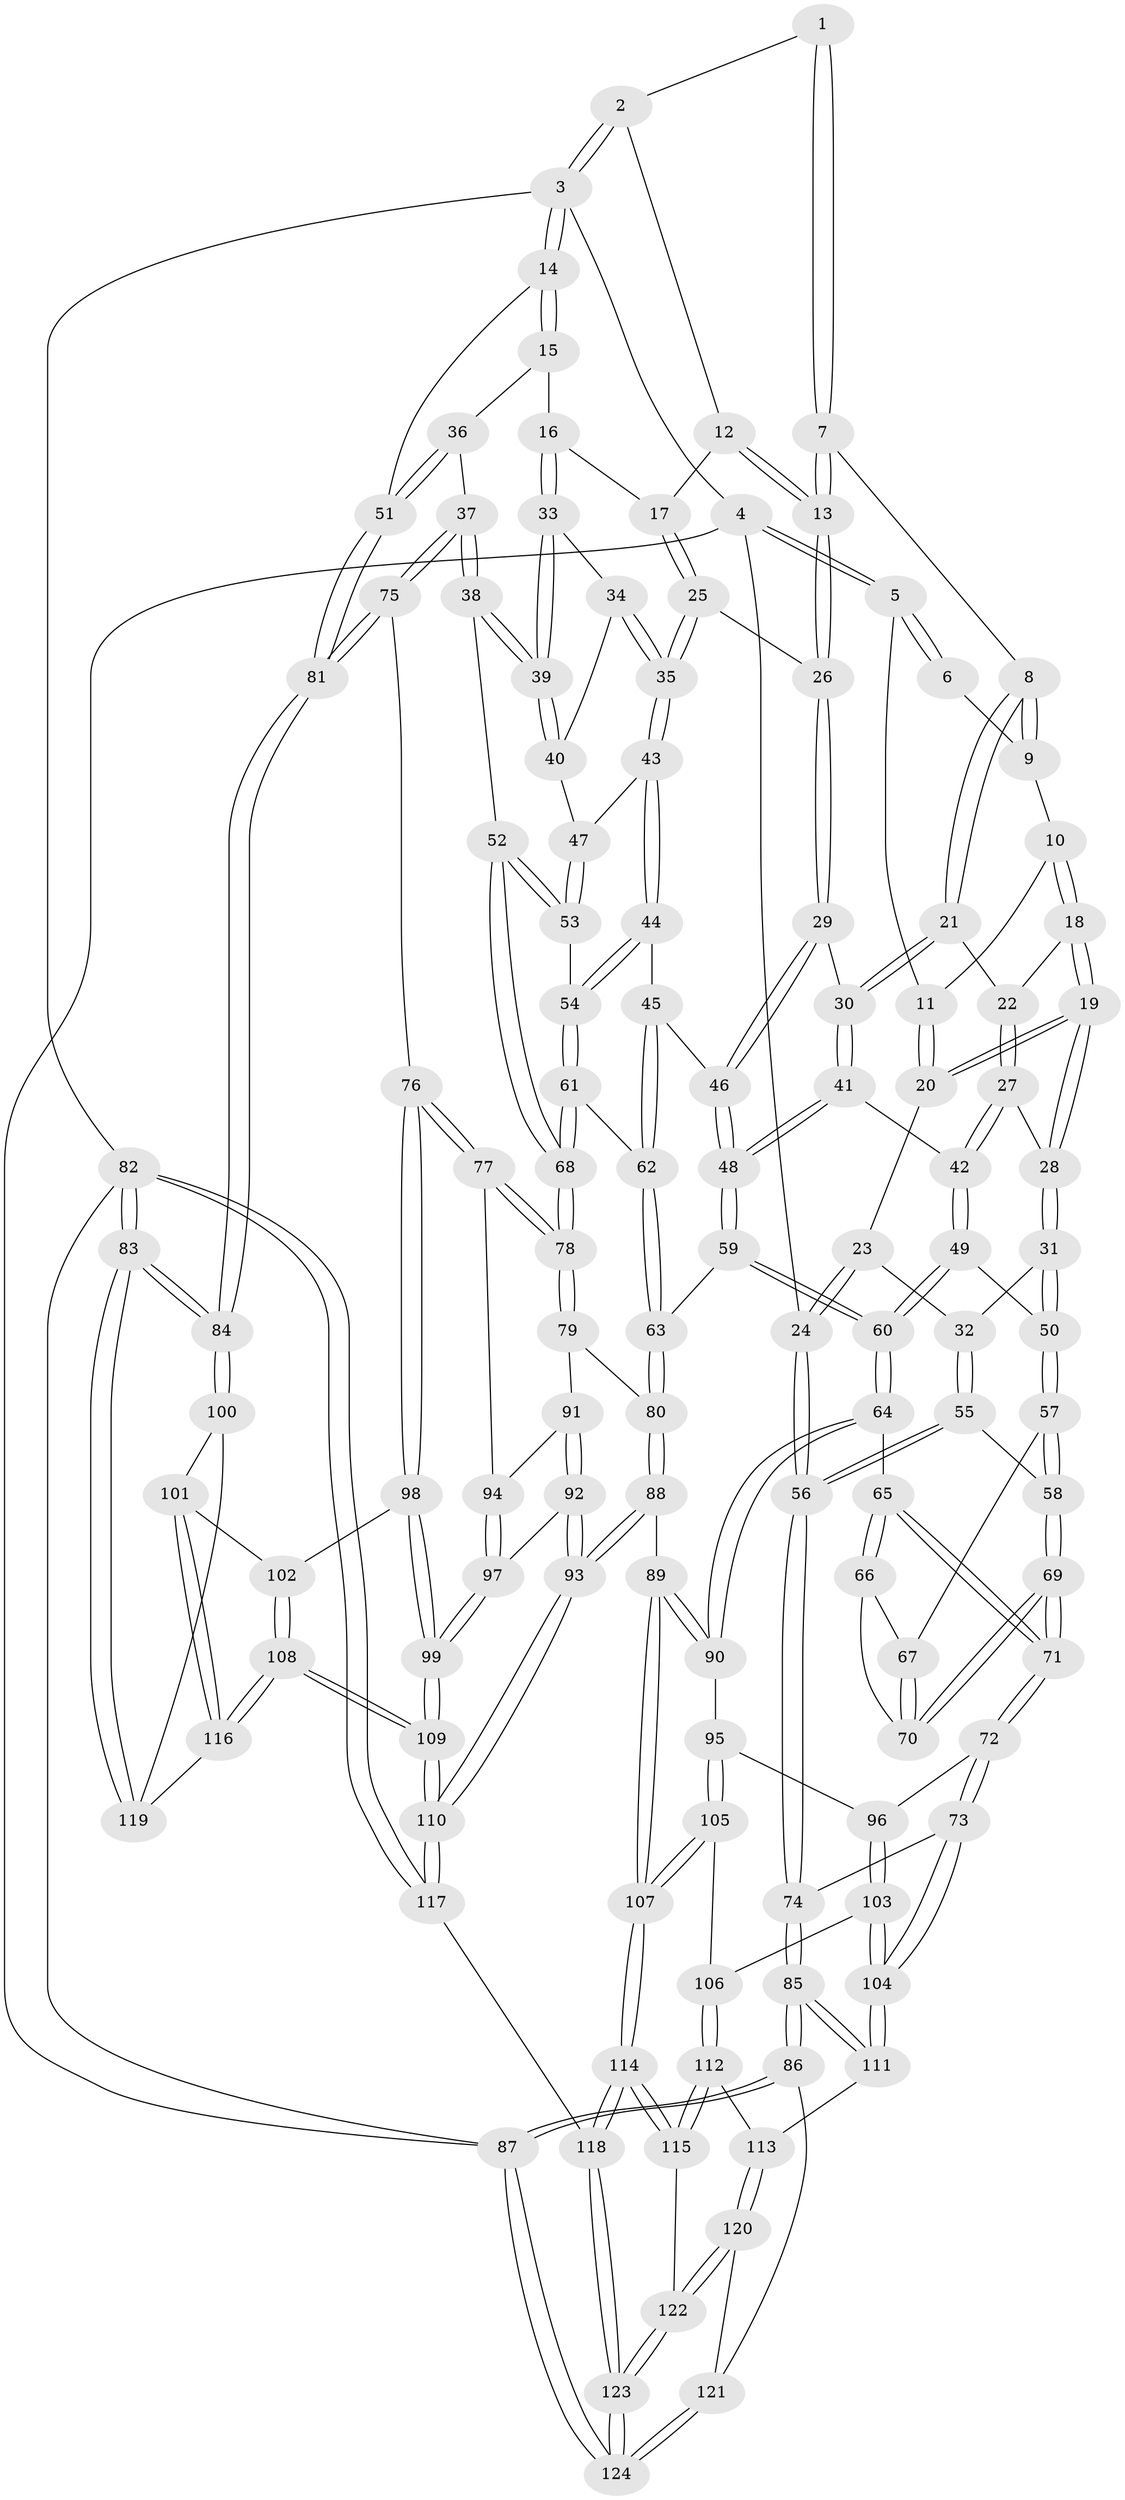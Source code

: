 // Generated by graph-tools (version 1.1) at 2025/16/03/09/25 04:16:48]
// undirected, 124 vertices, 307 edges
graph export_dot {
graph [start="1"]
  node [color=gray90,style=filled];
  1 [pos="+0.4576589664473576+0"];
  2 [pos="+0.7947381138572767+0"];
  3 [pos="+1+0"];
  4 [pos="+0+0"];
  5 [pos="+0+0"];
  6 [pos="+0.29805325882300837+0"];
  7 [pos="+0.48980885529042545+0.028037333556768386"];
  8 [pos="+0.3988308442450284+0.10976101295600028"];
  9 [pos="+0.3027352617180338+0"];
  10 [pos="+0.23568299245161148+0.0814999948037142"];
  11 [pos="+0.1674425397565585+0.0882140911079778"];
  12 [pos="+0.7637078021926483+0"];
  13 [pos="+0.6155588076864058+0.11257528817727637"];
  14 [pos="+1+0"];
  15 [pos="+0.8658347536954788+0.14356873606916187"];
  16 [pos="+0.8527122730596494+0.13837615174040171"];
  17 [pos="+0.8313784018936581+0.09525519897809946"];
  18 [pos="+0.24982998178596025+0.10450794707417548"];
  19 [pos="+0.21189813073175542+0.2023425798270124"];
  20 [pos="+0.14020520679719686+0.1299469434135386"];
  21 [pos="+0.3945445018803209+0.15393985803128105"];
  22 [pos="+0.3118596138678313+0.14037919737477186"];
  23 [pos="+0.09529701849433572+0.15336490378052056"];
  24 [pos="+0+0.0584669823777681"];
  25 [pos="+0.6677281036708633+0.18075215340193737"];
  26 [pos="+0.6136530984628323+0.12770018222785268"];
  27 [pos="+0.2374283887041159+0.2265150835794733"];
  28 [pos="+0.21690724971868064+0.2273393176147068"];
  29 [pos="+0.5397579473846357+0.1864907254407178"];
  30 [pos="+0.3951731272879251+0.15518825713522078"];
  31 [pos="+0.1906548133444997+0.2576014055014681"];
  32 [pos="+0.13472860041408238+0.2697711155502258"];
  33 [pos="+0.8458471357294054+0.1464854851862093"];
  34 [pos="+0.7779645209627262+0.20277302144395606"];
  35 [pos="+0.6831383692908043+0.20132075265774885"];
  36 [pos="+0.9428994671558858+0.22594980053382024"];
  37 [pos="+0.8760260553383137+0.3659201746723638"];
  38 [pos="+0.8576423667507881+0.3579629153050801"];
  39 [pos="+0.8349471182724131+0.306363504183245"];
  40 [pos="+0.786296772296235+0.24271149051637134"];
  41 [pos="+0.3641994355849496+0.2584492904377947"];
  42 [pos="+0.3501991718088625+0.26459106386578246"];
  43 [pos="+0.6834722073561862+0.25983878899858404"];
  44 [pos="+0.67862289877481+0.26800503426987304"];
  45 [pos="+0.5477792363352995+0.2986188531519528"];
  46 [pos="+0.5361578673371161+0.29331550593729944"];
  47 [pos="+0.7379397711703725+0.28528802315002605"];
  48 [pos="+0.4610624228693923+0.35028162419515463"];
  49 [pos="+0.29460027433247576+0.339338594459252"];
  50 [pos="+0.25358349405055575+0.3484341182876411"];
  51 [pos="+1+0.17597849589138218"];
  52 [pos="+0.8247583286843543+0.3576899258247226"];
  53 [pos="+0.7815887508153028+0.34223793990012347"];
  54 [pos="+0.671399940400881+0.36009145047308044"];
  55 [pos="+0.06894329648536739+0.33874873584083254"];
  56 [pos="+0+0.3890491168490994"];
  57 [pos="+0.24660480973763624+0.35834362228436684"];
  58 [pos="+0.13505413565497365+0.3797795219858881"];
  59 [pos="+0.44728926407989344+0.4541274242769939"];
  60 [pos="+0.4024489953335601+0.4835796835153464"];
  61 [pos="+0.646405218520857+0.3932397305974181"];
  62 [pos="+0.6441596715223227+0.39384746349128413"];
  63 [pos="+0.5672314275560937+0.4873636791268298"];
  64 [pos="+0.40243304408717256+0.4835998419584406"];
  65 [pos="+0.3509806751021869+0.48675581394194845"];
  66 [pos="+0.27794743028361985+0.42157127070620243"];
  67 [pos="+0.2462431565734585+0.3755802159717816"];
  68 [pos="+0.7154858832579369+0.43868543922543746"];
  69 [pos="+0.19428280866437223+0.49232400135213894"];
  70 [pos="+0.21209971852666654+0.45800817082769374"];
  71 [pos="+0.1973023537218442+0.5277779457026689"];
  72 [pos="+0.18613388906635098+0.5438557992971391"];
  73 [pos="+0.09541385297173743+0.5679752581884563"];
  74 [pos="+0+0.4835820063435891"];
  75 [pos="+0.9261292238663433+0.44605529065643784"];
  76 [pos="+0.8486106489731169+0.5479783101099706"];
  77 [pos="+0.7741052950875599+0.5537748849137566"];
  78 [pos="+0.7548722069125772+0.5397234738138226"];
  79 [pos="+0.6323031441892402+0.5263962915880497"];
  80 [pos="+0.5791899180306849+0.5076424891070237"];
  81 [pos="+1+0.4557556392763575"];
  82 [pos="+1+1"];
  83 [pos="+1+1"];
  84 [pos="+1+0.6692273881051046"];
  85 [pos="+0+0.8631595832830904"];
  86 [pos="+0+0.9257431045885149"];
  87 [pos="+0+1"];
  88 [pos="+0.5549253917972473+0.6835885749113848"];
  89 [pos="+0.46401037376642107+0.666419626936065"];
  90 [pos="+0.402513295814459+0.6217177600180624"];
  91 [pos="+0.6488150100382657+0.5946420853767974"];
  92 [pos="+0.619309398855775+0.668486336553404"];
  93 [pos="+0.5706359975897671+0.6984527856367283"];
  94 [pos="+0.7454396750849577+0.5970481868478708"];
  95 [pos="+0.3636256605059884+0.6436912975843081"];
  96 [pos="+0.23199135443068786+0.6109980830485809"];
  97 [pos="+0.7292142770155848+0.6287495276006809"];
  98 [pos="+0.8814378162868417+0.6296793114228185"];
  99 [pos="+0.7546746986883449+0.7420398292973145"];
  100 [pos="+1+0.6843244814833181"];
  101 [pos="+1+0.6817358635967795"];
  102 [pos="+0.8960252946955571+0.6467977290606924"];
  103 [pos="+0.2195766129335514+0.7084015696706552"];
  104 [pos="+0.11627270956946198+0.7306720333770517"];
  105 [pos="+0.32720680074835695+0.7145232872223627"];
  106 [pos="+0.24058017529826117+0.7257204331623673"];
  107 [pos="+0.3779611699712002+0.8717658074993315"];
  108 [pos="+0.8788144205588782+0.7888210347772608"];
  109 [pos="+0.7270370205760064+0.8852508382544099"];
  110 [pos="+0.6626836908476882+0.9715140861081967"];
  111 [pos="+0.08937371765247876+0.7759075415515596"];
  112 [pos="+0.24599490169770705+0.8592957491038721"];
  113 [pos="+0.1699671122239906+0.8555026688277048"];
  114 [pos="+0.3779417618723052+0.9216526342423168"];
  115 [pos="+0.31509746681908685+0.8979232312518981"];
  116 [pos="+0.8898829599277363+0.7904151472200159"];
  117 [pos="+0.6376317589222724+1"];
  118 [pos="+0.5184760154878414+1"];
  119 [pos="+0.9401103093956656+0.809377252051883"];
  120 [pos="+0.13045679949262923+0.924175921025512"];
  121 [pos="+0.12705937512507712+0.9267380523045863"];
  122 [pos="+0.18191117532853573+0.9695463761735894"];
  123 [pos="+0.18720658530810125+1"];
  124 [pos="+0.0635190140280207+1"];
  1 -- 2;
  1 -- 7;
  1 -- 7;
  2 -- 3;
  2 -- 3;
  2 -- 12;
  3 -- 4;
  3 -- 14;
  3 -- 14;
  3 -- 82;
  4 -- 5;
  4 -- 5;
  4 -- 24;
  4 -- 87;
  5 -- 6;
  5 -- 6;
  5 -- 11;
  6 -- 9;
  7 -- 8;
  7 -- 13;
  7 -- 13;
  8 -- 9;
  8 -- 9;
  8 -- 21;
  8 -- 21;
  9 -- 10;
  10 -- 11;
  10 -- 18;
  10 -- 18;
  11 -- 20;
  11 -- 20;
  12 -- 13;
  12 -- 13;
  12 -- 17;
  13 -- 26;
  13 -- 26;
  14 -- 15;
  14 -- 15;
  14 -- 51;
  15 -- 16;
  15 -- 36;
  16 -- 17;
  16 -- 33;
  16 -- 33;
  17 -- 25;
  17 -- 25;
  18 -- 19;
  18 -- 19;
  18 -- 22;
  19 -- 20;
  19 -- 20;
  19 -- 28;
  19 -- 28;
  20 -- 23;
  21 -- 22;
  21 -- 30;
  21 -- 30;
  22 -- 27;
  22 -- 27;
  23 -- 24;
  23 -- 24;
  23 -- 32;
  24 -- 56;
  24 -- 56;
  25 -- 26;
  25 -- 35;
  25 -- 35;
  26 -- 29;
  26 -- 29;
  27 -- 28;
  27 -- 42;
  27 -- 42;
  28 -- 31;
  28 -- 31;
  29 -- 30;
  29 -- 46;
  29 -- 46;
  30 -- 41;
  30 -- 41;
  31 -- 32;
  31 -- 50;
  31 -- 50;
  32 -- 55;
  32 -- 55;
  33 -- 34;
  33 -- 39;
  33 -- 39;
  34 -- 35;
  34 -- 35;
  34 -- 40;
  35 -- 43;
  35 -- 43;
  36 -- 37;
  36 -- 51;
  36 -- 51;
  37 -- 38;
  37 -- 38;
  37 -- 75;
  37 -- 75;
  38 -- 39;
  38 -- 39;
  38 -- 52;
  39 -- 40;
  39 -- 40;
  40 -- 47;
  41 -- 42;
  41 -- 48;
  41 -- 48;
  42 -- 49;
  42 -- 49;
  43 -- 44;
  43 -- 44;
  43 -- 47;
  44 -- 45;
  44 -- 54;
  44 -- 54;
  45 -- 46;
  45 -- 62;
  45 -- 62;
  46 -- 48;
  46 -- 48;
  47 -- 53;
  47 -- 53;
  48 -- 59;
  48 -- 59;
  49 -- 50;
  49 -- 60;
  49 -- 60;
  50 -- 57;
  50 -- 57;
  51 -- 81;
  51 -- 81;
  52 -- 53;
  52 -- 53;
  52 -- 68;
  52 -- 68;
  53 -- 54;
  54 -- 61;
  54 -- 61;
  55 -- 56;
  55 -- 56;
  55 -- 58;
  56 -- 74;
  56 -- 74;
  57 -- 58;
  57 -- 58;
  57 -- 67;
  58 -- 69;
  58 -- 69;
  59 -- 60;
  59 -- 60;
  59 -- 63;
  60 -- 64;
  60 -- 64;
  61 -- 62;
  61 -- 68;
  61 -- 68;
  62 -- 63;
  62 -- 63;
  63 -- 80;
  63 -- 80;
  64 -- 65;
  64 -- 90;
  64 -- 90;
  65 -- 66;
  65 -- 66;
  65 -- 71;
  65 -- 71;
  66 -- 67;
  66 -- 70;
  67 -- 70;
  67 -- 70;
  68 -- 78;
  68 -- 78;
  69 -- 70;
  69 -- 70;
  69 -- 71;
  69 -- 71;
  71 -- 72;
  71 -- 72;
  72 -- 73;
  72 -- 73;
  72 -- 96;
  73 -- 74;
  73 -- 104;
  73 -- 104;
  74 -- 85;
  74 -- 85;
  75 -- 76;
  75 -- 81;
  75 -- 81;
  76 -- 77;
  76 -- 77;
  76 -- 98;
  76 -- 98;
  77 -- 78;
  77 -- 78;
  77 -- 94;
  78 -- 79;
  78 -- 79;
  79 -- 80;
  79 -- 91;
  80 -- 88;
  80 -- 88;
  81 -- 84;
  81 -- 84;
  82 -- 83;
  82 -- 83;
  82 -- 117;
  82 -- 117;
  82 -- 87;
  83 -- 84;
  83 -- 84;
  83 -- 119;
  83 -- 119;
  84 -- 100;
  84 -- 100;
  85 -- 86;
  85 -- 86;
  85 -- 111;
  85 -- 111;
  86 -- 87;
  86 -- 87;
  86 -- 121;
  87 -- 124;
  87 -- 124;
  88 -- 89;
  88 -- 93;
  88 -- 93;
  89 -- 90;
  89 -- 90;
  89 -- 107;
  89 -- 107;
  90 -- 95;
  91 -- 92;
  91 -- 92;
  91 -- 94;
  92 -- 93;
  92 -- 93;
  92 -- 97;
  93 -- 110;
  93 -- 110;
  94 -- 97;
  94 -- 97;
  95 -- 96;
  95 -- 105;
  95 -- 105;
  96 -- 103;
  96 -- 103;
  97 -- 99;
  97 -- 99;
  98 -- 99;
  98 -- 99;
  98 -- 102;
  99 -- 109;
  99 -- 109;
  100 -- 101;
  100 -- 119;
  101 -- 102;
  101 -- 116;
  101 -- 116;
  102 -- 108;
  102 -- 108;
  103 -- 104;
  103 -- 104;
  103 -- 106;
  104 -- 111;
  104 -- 111;
  105 -- 106;
  105 -- 107;
  105 -- 107;
  106 -- 112;
  106 -- 112;
  107 -- 114;
  107 -- 114;
  108 -- 109;
  108 -- 109;
  108 -- 116;
  108 -- 116;
  109 -- 110;
  109 -- 110;
  110 -- 117;
  110 -- 117;
  111 -- 113;
  112 -- 113;
  112 -- 115;
  112 -- 115;
  113 -- 120;
  113 -- 120;
  114 -- 115;
  114 -- 115;
  114 -- 118;
  114 -- 118;
  115 -- 122;
  116 -- 119;
  117 -- 118;
  118 -- 123;
  118 -- 123;
  120 -- 121;
  120 -- 122;
  120 -- 122;
  121 -- 124;
  121 -- 124;
  122 -- 123;
  122 -- 123;
  123 -- 124;
  123 -- 124;
}
